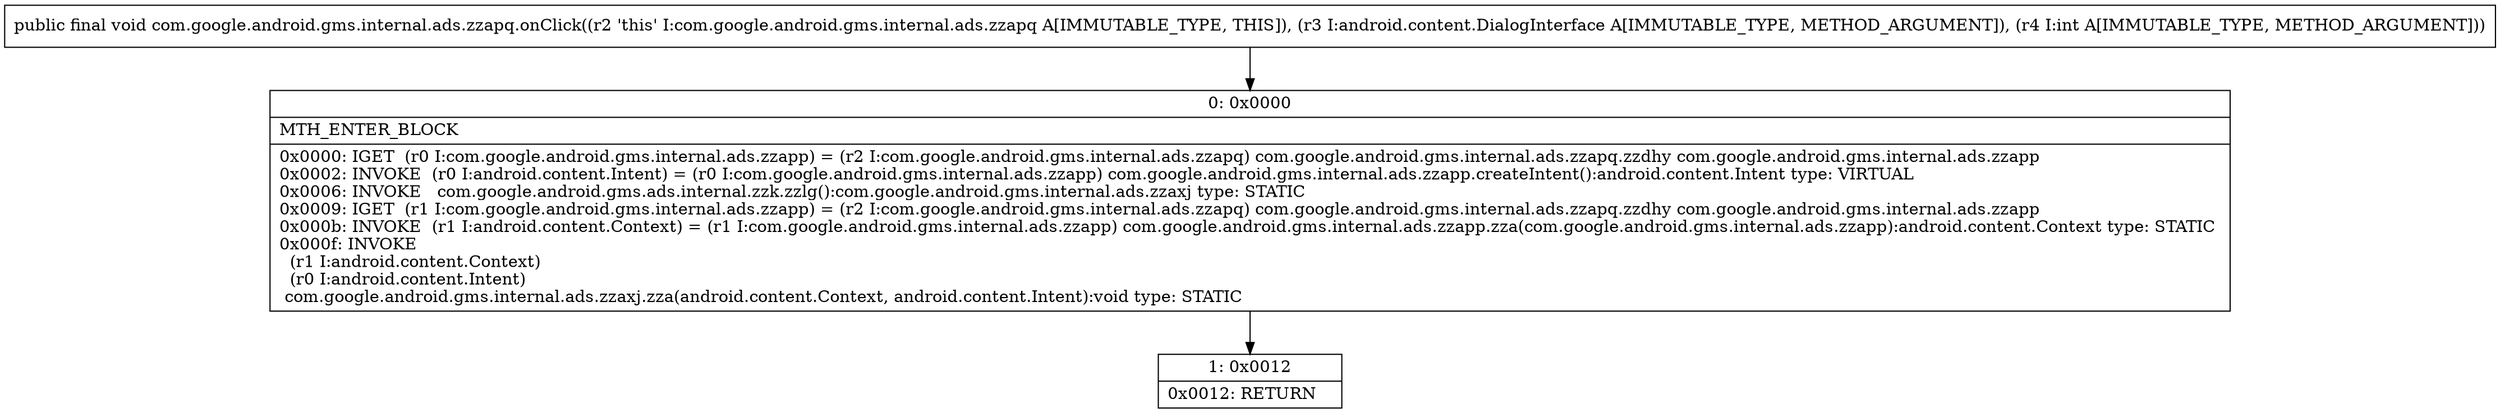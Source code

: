 digraph "CFG forcom.google.android.gms.internal.ads.zzapq.onClick(Landroid\/content\/DialogInterface;I)V" {
Node_0 [shape=record,label="{0\:\ 0x0000|MTH_ENTER_BLOCK\l|0x0000: IGET  (r0 I:com.google.android.gms.internal.ads.zzapp) = (r2 I:com.google.android.gms.internal.ads.zzapq) com.google.android.gms.internal.ads.zzapq.zzdhy com.google.android.gms.internal.ads.zzapp \l0x0002: INVOKE  (r0 I:android.content.Intent) = (r0 I:com.google.android.gms.internal.ads.zzapp) com.google.android.gms.internal.ads.zzapp.createIntent():android.content.Intent type: VIRTUAL \l0x0006: INVOKE   com.google.android.gms.ads.internal.zzk.zzlg():com.google.android.gms.internal.ads.zzaxj type: STATIC \l0x0009: IGET  (r1 I:com.google.android.gms.internal.ads.zzapp) = (r2 I:com.google.android.gms.internal.ads.zzapq) com.google.android.gms.internal.ads.zzapq.zzdhy com.google.android.gms.internal.ads.zzapp \l0x000b: INVOKE  (r1 I:android.content.Context) = (r1 I:com.google.android.gms.internal.ads.zzapp) com.google.android.gms.internal.ads.zzapp.zza(com.google.android.gms.internal.ads.zzapp):android.content.Context type: STATIC \l0x000f: INVOKE  \l  (r1 I:android.content.Context)\l  (r0 I:android.content.Intent)\l com.google.android.gms.internal.ads.zzaxj.zza(android.content.Context, android.content.Intent):void type: STATIC \l}"];
Node_1 [shape=record,label="{1\:\ 0x0012|0x0012: RETURN   \l}"];
MethodNode[shape=record,label="{public final void com.google.android.gms.internal.ads.zzapq.onClick((r2 'this' I:com.google.android.gms.internal.ads.zzapq A[IMMUTABLE_TYPE, THIS]), (r3 I:android.content.DialogInterface A[IMMUTABLE_TYPE, METHOD_ARGUMENT]), (r4 I:int A[IMMUTABLE_TYPE, METHOD_ARGUMENT])) }"];
MethodNode -> Node_0;
Node_0 -> Node_1;
}

